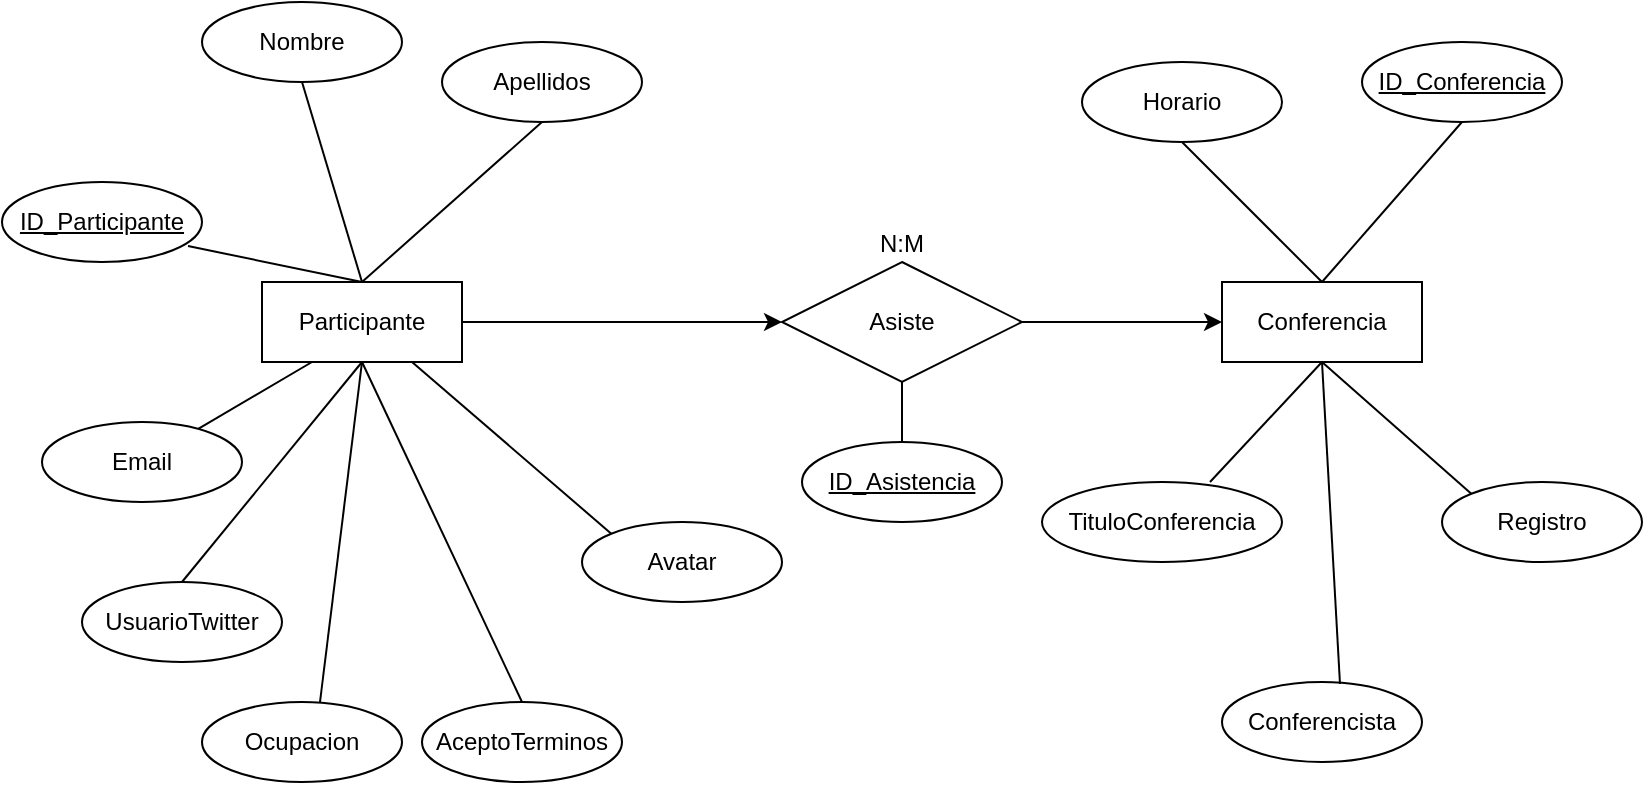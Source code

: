 <mxfile version="22.1.2" type="device">
  <diagram name="Página-1" id="y3HA_U1sFzAj7Tq1Uw8Z">
    <mxGraphModel dx="1418" dy="820" grid="1" gridSize="10" guides="1" tooltips="1" connect="1" arrows="1" fold="1" page="1" pageScale="1" pageWidth="850" pageHeight="1100" math="0" shadow="0">
      <root>
        <mxCell id="0" />
        <mxCell id="1" parent="0" />
        <mxCell id="Aag9fr4QGZ1FVb1t3TX5-14" style="rounded=0;orthogonalLoop=1;jettySize=auto;html=1;exitX=0.5;exitY=0;exitDx=0;exitDy=0;entryX=0.93;entryY=0.8;entryDx=0;entryDy=0;entryPerimeter=0;endArrow=none;endFill=0;" edge="1" parent="1" source="Aag9fr4QGZ1FVb1t3TX5-1" target="Aag9fr4QGZ1FVb1t3TX5-4">
          <mxGeometry relative="1" as="geometry" />
        </mxCell>
        <mxCell id="Aag9fr4QGZ1FVb1t3TX5-15" style="rounded=0;orthogonalLoop=1;jettySize=auto;html=1;exitX=0.5;exitY=0;exitDx=0;exitDy=0;entryX=0.5;entryY=1;entryDx=0;entryDy=0;startArrow=none;startFill=0;endArrow=none;endFill=0;" edge="1" parent="1" source="Aag9fr4QGZ1FVb1t3TX5-1" target="Aag9fr4QGZ1FVb1t3TX5-8">
          <mxGeometry relative="1" as="geometry" />
        </mxCell>
        <mxCell id="Aag9fr4QGZ1FVb1t3TX5-16" style="rounded=0;orthogonalLoop=1;jettySize=auto;html=1;exitX=0.5;exitY=0;exitDx=0;exitDy=0;entryX=0.5;entryY=1;entryDx=0;entryDy=0;endArrow=none;endFill=0;" edge="1" parent="1" source="Aag9fr4QGZ1FVb1t3TX5-1" target="Aag9fr4QGZ1FVb1t3TX5-6">
          <mxGeometry relative="1" as="geometry" />
        </mxCell>
        <mxCell id="Aag9fr4QGZ1FVb1t3TX5-17" style="rounded=0;orthogonalLoop=1;jettySize=auto;html=1;exitX=0.25;exitY=1;exitDx=0;exitDy=0;endArrow=none;endFill=0;" edge="1" parent="1" source="Aag9fr4QGZ1FVb1t3TX5-1" target="Aag9fr4QGZ1FVb1t3TX5-9">
          <mxGeometry relative="1" as="geometry" />
        </mxCell>
        <mxCell id="Aag9fr4QGZ1FVb1t3TX5-18" style="rounded=0;orthogonalLoop=1;jettySize=auto;html=1;exitX=0.5;exitY=1;exitDx=0;exitDy=0;entryX=0.5;entryY=0;entryDx=0;entryDy=0;endArrow=none;endFill=0;" edge="1" parent="1" source="Aag9fr4QGZ1FVb1t3TX5-1" target="Aag9fr4QGZ1FVb1t3TX5-10">
          <mxGeometry relative="1" as="geometry" />
        </mxCell>
        <mxCell id="Aag9fr4QGZ1FVb1t3TX5-19" style="rounded=0;orthogonalLoop=1;jettySize=auto;html=1;exitX=0.75;exitY=1;exitDx=0;exitDy=0;entryX=0;entryY=0;entryDx=0;entryDy=0;endArrow=none;endFill=0;" edge="1" parent="1" source="Aag9fr4QGZ1FVb1t3TX5-1" target="Aag9fr4QGZ1FVb1t3TX5-11">
          <mxGeometry relative="1" as="geometry" />
        </mxCell>
        <mxCell id="Aag9fr4QGZ1FVb1t3TX5-20" style="rounded=0;orthogonalLoop=1;jettySize=auto;html=1;exitX=0.5;exitY=1;exitDx=0;exitDy=0;entryX=0.59;entryY=0;entryDx=0;entryDy=0;endArrow=none;endFill=0;entryPerimeter=0;" edge="1" parent="1" source="Aag9fr4QGZ1FVb1t3TX5-1" target="Aag9fr4QGZ1FVb1t3TX5-13">
          <mxGeometry relative="1" as="geometry" />
        </mxCell>
        <mxCell id="Aag9fr4QGZ1FVb1t3TX5-21" style="rounded=0;orthogonalLoop=1;jettySize=auto;html=1;exitX=0.5;exitY=1;exitDx=0;exitDy=0;entryX=0.5;entryY=0;entryDx=0;entryDy=0;endArrow=none;endFill=0;" edge="1" parent="1" source="Aag9fr4QGZ1FVb1t3TX5-1" target="Aag9fr4QGZ1FVb1t3TX5-12">
          <mxGeometry relative="1" as="geometry" />
        </mxCell>
        <mxCell id="Aag9fr4QGZ1FVb1t3TX5-22" style="rounded=0;orthogonalLoop=1;jettySize=auto;html=1;exitX=1;exitY=0.5;exitDx=0;exitDy=0;entryX=0;entryY=0.5;entryDx=0;entryDy=0;" edge="1" parent="1" source="Aag9fr4QGZ1FVb1t3TX5-1" target="Aag9fr4QGZ1FVb1t3TX5-3">
          <mxGeometry relative="1" as="geometry" />
        </mxCell>
        <mxCell id="Aag9fr4QGZ1FVb1t3TX5-1" value="Participante" style="whiteSpace=wrap;html=1;align=center;" vertex="1" parent="1">
          <mxGeometry x="140" y="210" width="100" height="40" as="geometry" />
        </mxCell>
        <mxCell id="Aag9fr4QGZ1FVb1t3TX5-31" style="rounded=0;orthogonalLoop=1;jettySize=auto;html=1;exitX=0.5;exitY=0;exitDx=0;exitDy=0;entryX=0.5;entryY=1;entryDx=0;entryDy=0;endArrow=none;endFill=0;" edge="1" parent="1" source="Aag9fr4QGZ1FVb1t3TX5-2" target="Aag9fr4QGZ1FVb1t3TX5-5">
          <mxGeometry relative="1" as="geometry" />
        </mxCell>
        <mxCell id="Aag9fr4QGZ1FVb1t3TX5-34" style="rounded=0;orthogonalLoop=1;jettySize=auto;html=1;exitX=0.5;exitY=1;exitDx=0;exitDy=0;entryX=0;entryY=0;entryDx=0;entryDy=0;endArrow=none;endFill=0;" edge="1" parent="1" source="Aag9fr4QGZ1FVb1t3TX5-2" target="Aag9fr4QGZ1FVb1t3TX5-28">
          <mxGeometry relative="1" as="geometry" />
        </mxCell>
        <mxCell id="Aag9fr4QGZ1FVb1t3TX5-2" value="Conferencia" style="whiteSpace=wrap;html=1;align=center;" vertex="1" parent="1">
          <mxGeometry x="620" y="210" width="100" height="40" as="geometry" />
        </mxCell>
        <mxCell id="Aag9fr4QGZ1FVb1t3TX5-35" style="rounded=0;orthogonalLoop=1;jettySize=auto;html=1;exitX=1;exitY=0.5;exitDx=0;exitDy=0;entryX=0;entryY=0.5;entryDx=0;entryDy=0;" edge="1" parent="1" source="Aag9fr4QGZ1FVb1t3TX5-3" target="Aag9fr4QGZ1FVb1t3TX5-2">
          <mxGeometry relative="1" as="geometry" />
        </mxCell>
        <mxCell id="Aag9fr4QGZ1FVb1t3TX5-38" style="rounded=0;orthogonalLoop=1;jettySize=auto;html=1;exitX=0.5;exitY=1;exitDx=0;exitDy=0;entryX=0.5;entryY=0;entryDx=0;entryDy=0;endArrow=none;endFill=0;" edge="1" parent="1" source="Aag9fr4QGZ1FVb1t3TX5-3" target="Aag9fr4QGZ1FVb1t3TX5-36">
          <mxGeometry relative="1" as="geometry" />
        </mxCell>
        <mxCell id="Aag9fr4QGZ1FVb1t3TX5-3" value="Asiste" style="shape=rhombus;perimeter=rhombusPerimeter;whiteSpace=wrap;html=1;align=center;" vertex="1" parent="1">
          <mxGeometry x="400" y="200" width="120" height="60" as="geometry" />
        </mxCell>
        <mxCell id="Aag9fr4QGZ1FVb1t3TX5-4" value="ID_Participante" style="ellipse;whiteSpace=wrap;html=1;align=center;fontStyle=4;" vertex="1" parent="1">
          <mxGeometry x="10" y="160" width="100" height="40" as="geometry" />
        </mxCell>
        <mxCell id="Aag9fr4QGZ1FVb1t3TX5-5" value="ID_Conferencia" style="ellipse;whiteSpace=wrap;html=1;align=center;fontStyle=4;" vertex="1" parent="1">
          <mxGeometry x="690" y="90" width="100" height="40" as="geometry" />
        </mxCell>
        <mxCell id="Aag9fr4QGZ1FVb1t3TX5-6" value="Apellidos" style="ellipse;whiteSpace=wrap;html=1;align=center;" vertex="1" parent="1">
          <mxGeometry x="230" y="90" width="100" height="40" as="geometry" />
        </mxCell>
        <mxCell id="Aag9fr4QGZ1FVb1t3TX5-8" value="Nombre" style="ellipse;whiteSpace=wrap;html=1;align=center;" vertex="1" parent="1">
          <mxGeometry x="110" y="70" width="100" height="40" as="geometry" />
        </mxCell>
        <mxCell id="Aag9fr4QGZ1FVb1t3TX5-9" value="Email" style="ellipse;whiteSpace=wrap;html=1;align=center;" vertex="1" parent="1">
          <mxGeometry x="30" y="280" width="100" height="40" as="geometry" />
        </mxCell>
        <mxCell id="Aag9fr4QGZ1FVb1t3TX5-10" value="UsuarioTwitter" style="ellipse;whiteSpace=wrap;html=1;align=center;" vertex="1" parent="1">
          <mxGeometry x="50" y="360" width="100" height="40" as="geometry" />
        </mxCell>
        <mxCell id="Aag9fr4QGZ1FVb1t3TX5-11" value="Avatar" style="ellipse;whiteSpace=wrap;html=1;align=center;" vertex="1" parent="1">
          <mxGeometry x="300" y="330" width="100" height="40" as="geometry" />
        </mxCell>
        <mxCell id="Aag9fr4QGZ1FVb1t3TX5-12" value="AceptoTerminos" style="ellipse;whiteSpace=wrap;html=1;align=center;" vertex="1" parent="1">
          <mxGeometry x="220" y="420" width="100" height="40" as="geometry" />
        </mxCell>
        <mxCell id="Aag9fr4QGZ1FVb1t3TX5-13" value="Ocupacion" style="ellipse;whiteSpace=wrap;html=1;align=center;" vertex="1" parent="1">
          <mxGeometry x="110" y="420" width="100" height="40" as="geometry" />
        </mxCell>
        <mxCell id="Aag9fr4QGZ1FVb1t3TX5-23" value="Conferencista" style="ellipse;whiteSpace=wrap;html=1;align=center;" vertex="1" parent="1">
          <mxGeometry x="620" y="410" width="100" height="40" as="geometry" />
        </mxCell>
        <mxCell id="Aag9fr4QGZ1FVb1t3TX5-26" value="TituloConferencia" style="ellipse;whiteSpace=wrap;html=1;align=center;" vertex="1" parent="1">
          <mxGeometry x="530" y="310" width="120" height="40" as="geometry" />
        </mxCell>
        <mxCell id="Aag9fr4QGZ1FVb1t3TX5-27" value="Horario" style="ellipse;whiteSpace=wrap;html=1;align=center;" vertex="1" parent="1">
          <mxGeometry x="550" y="100" width="100" height="40" as="geometry" />
        </mxCell>
        <mxCell id="Aag9fr4QGZ1FVb1t3TX5-28" value="Registro" style="ellipse;whiteSpace=wrap;html=1;align=center;" vertex="1" parent="1">
          <mxGeometry x="730" y="310" width="100" height="40" as="geometry" />
        </mxCell>
        <mxCell id="Aag9fr4QGZ1FVb1t3TX5-30" style="rounded=0;orthogonalLoop=1;jettySize=auto;html=1;exitX=0.5;exitY=0;exitDx=0;exitDy=0;endArrow=none;endFill=0;entryX=0.5;entryY=1;entryDx=0;entryDy=0;" edge="1" parent="1" source="Aag9fr4QGZ1FVb1t3TX5-2" target="Aag9fr4QGZ1FVb1t3TX5-27">
          <mxGeometry relative="1" as="geometry">
            <mxPoint x="620" y="170" as="targetPoint" />
          </mxGeometry>
        </mxCell>
        <mxCell id="Aag9fr4QGZ1FVb1t3TX5-32" style="rounded=0;orthogonalLoop=1;jettySize=auto;html=1;exitX=0.5;exitY=1;exitDx=0;exitDy=0;entryX=0.7;entryY=0;entryDx=0;entryDy=0;entryPerimeter=0;endArrow=none;endFill=0;" edge="1" parent="1" source="Aag9fr4QGZ1FVb1t3TX5-2" target="Aag9fr4QGZ1FVb1t3TX5-26">
          <mxGeometry relative="1" as="geometry" />
        </mxCell>
        <mxCell id="Aag9fr4QGZ1FVb1t3TX5-33" style="rounded=0;orthogonalLoop=1;jettySize=auto;html=1;exitX=0.5;exitY=1;exitDx=0;exitDy=0;entryX=0.59;entryY=0.025;entryDx=0;entryDy=0;entryPerimeter=0;endArrow=none;endFill=0;" edge="1" parent="1" source="Aag9fr4QGZ1FVb1t3TX5-2" target="Aag9fr4QGZ1FVb1t3TX5-23">
          <mxGeometry relative="1" as="geometry" />
        </mxCell>
        <mxCell id="Aag9fr4QGZ1FVb1t3TX5-36" value="ID_Asistencia" style="ellipse;whiteSpace=wrap;html=1;align=center;fontStyle=4;" vertex="1" parent="1">
          <mxGeometry x="410" y="290" width="100" height="40" as="geometry" />
        </mxCell>
        <mxCell id="Aag9fr4QGZ1FVb1t3TX5-39" value="N:M" style="rounded=0;whiteSpace=wrap;html=1;strokeColor=none;fillColor=none;" vertex="1" parent="1">
          <mxGeometry x="400" y="176" width="120" height="30" as="geometry" />
        </mxCell>
      </root>
    </mxGraphModel>
  </diagram>
</mxfile>
